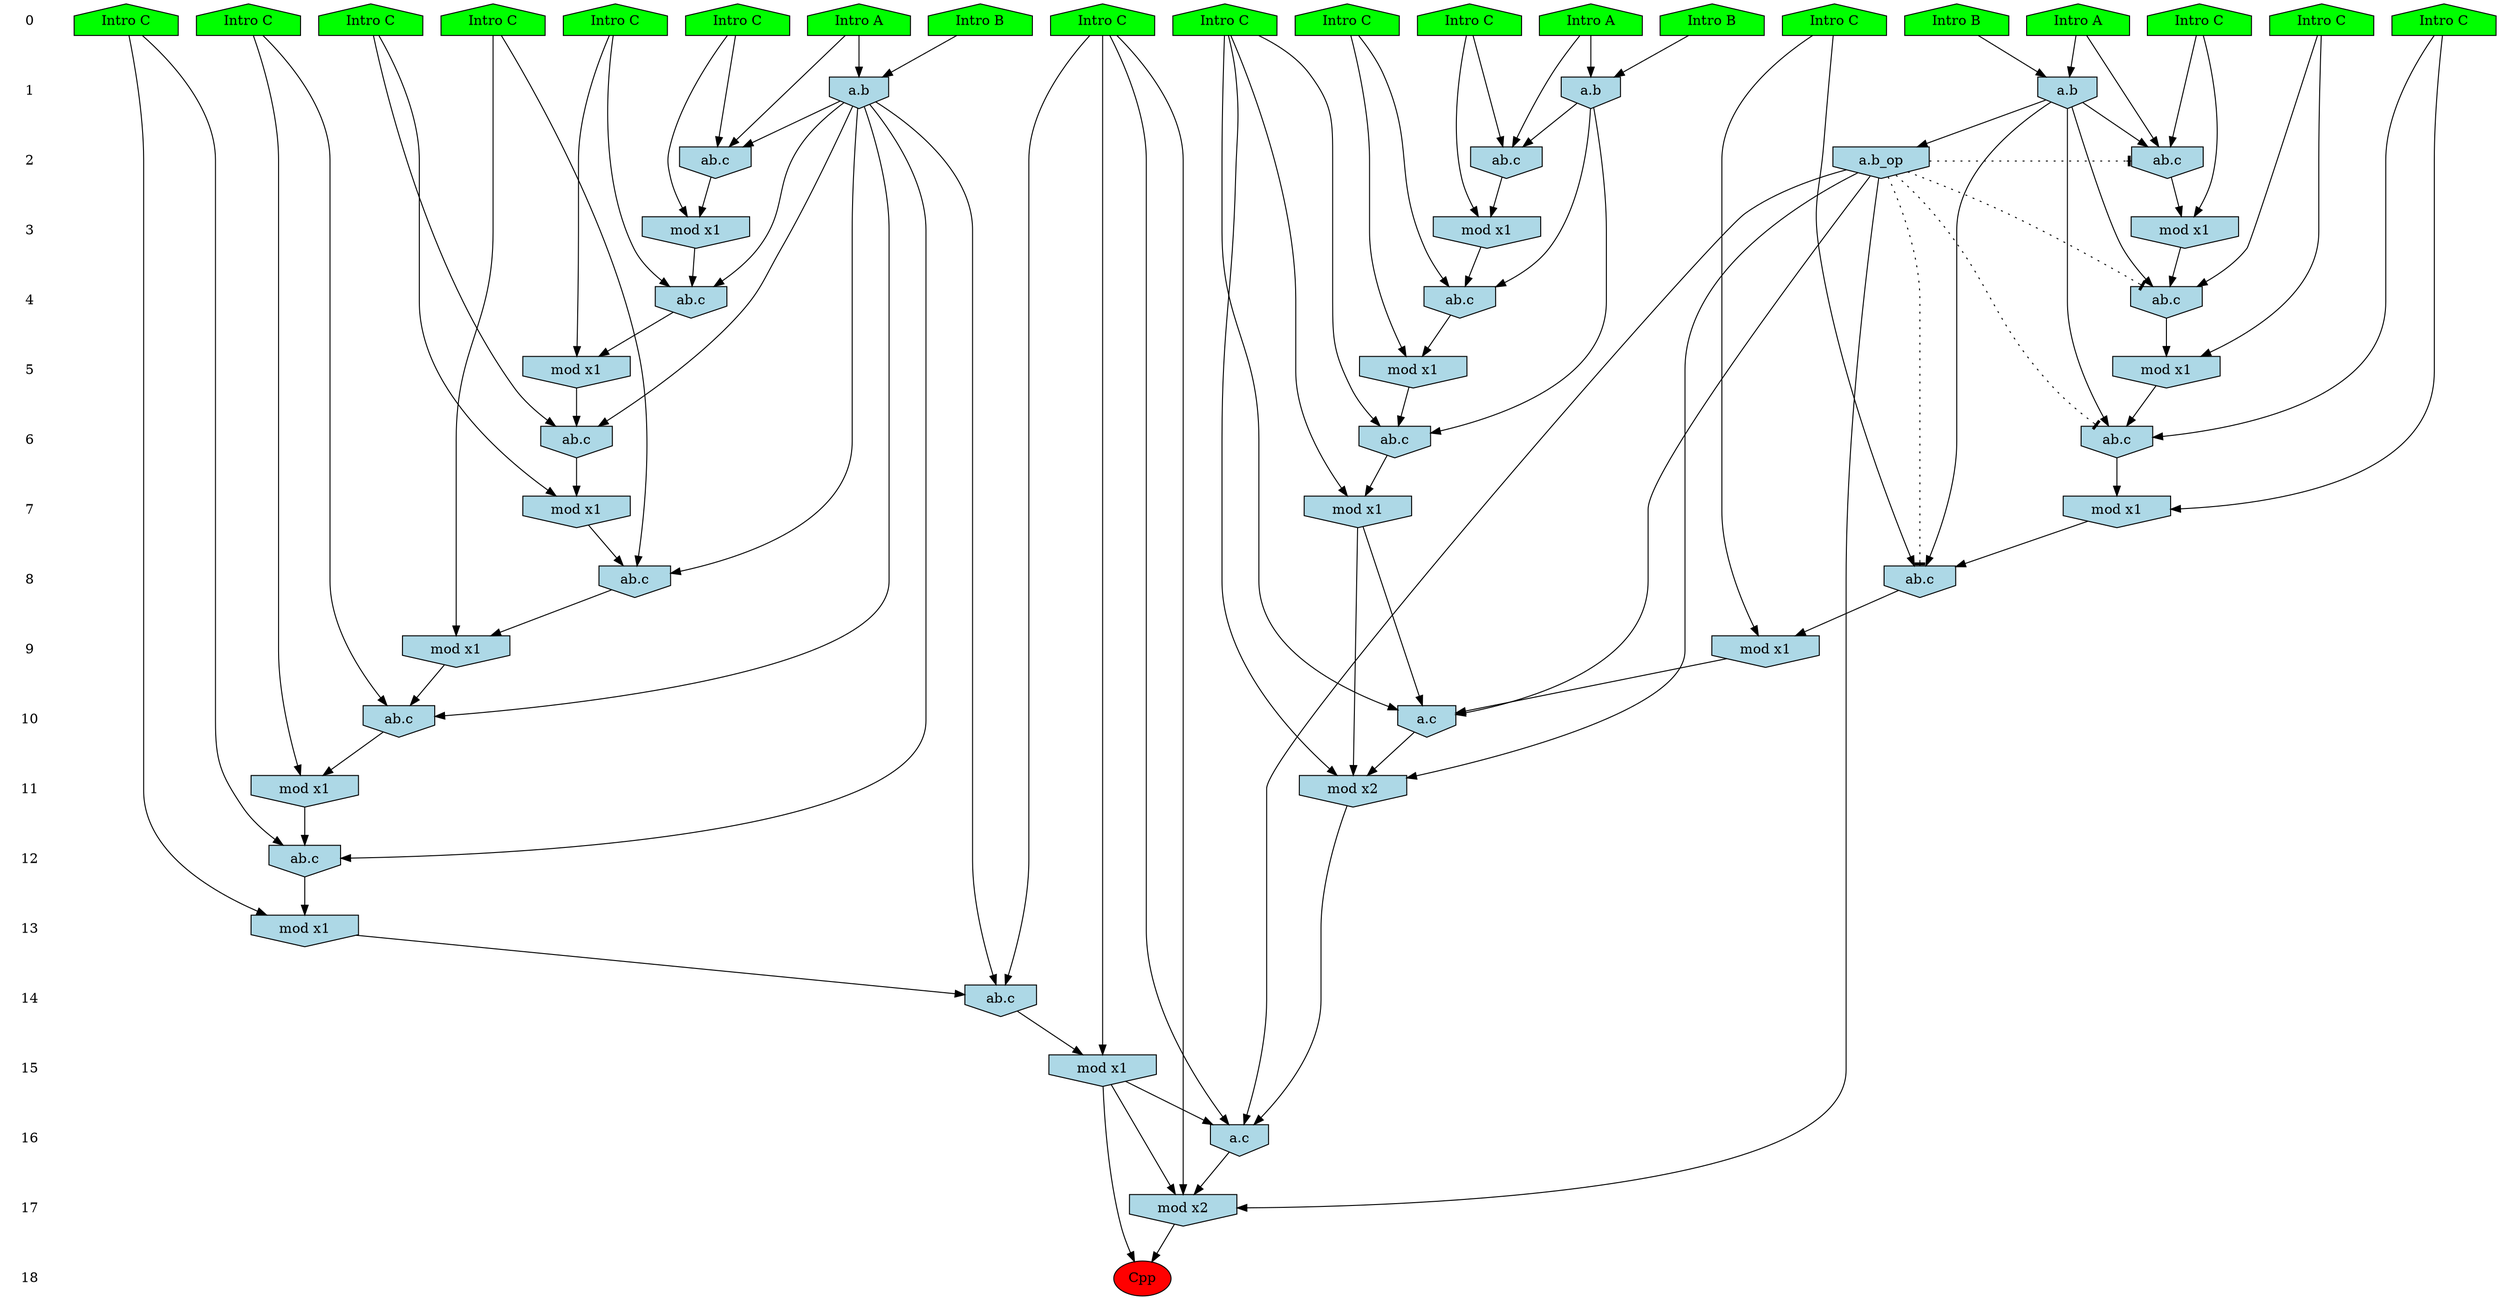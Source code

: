 /* Compression of 1 causal flows obtained in average at 1.953946E+01 t.u */
/* Compressed causal flows were: [3597] */
digraph G{
 ranksep=.5 ; 
{ rank = same ; "0" [shape=plaintext] ; node_1 [label ="Intro A", shape=house, style=filled, fillcolor=green] ;
node_2 [label ="Intro B", shape=house, style=filled, fillcolor=green] ;
node_3 [label ="Intro B", shape=house, style=filled, fillcolor=green] ;
node_4 [label ="Intro A", shape=house, style=filled, fillcolor=green] ;
node_5 [label ="Intro B", shape=house, style=filled, fillcolor=green] ;
node_6 [label ="Intro A", shape=house, style=filled, fillcolor=green] ;
node_7 [label ="Intro C", shape=house, style=filled, fillcolor=green] ;
node_8 [label ="Intro C", shape=house, style=filled, fillcolor=green] ;
node_9 [label ="Intro C", shape=house, style=filled, fillcolor=green] ;
node_10 [label ="Intro C", shape=house, style=filled, fillcolor=green] ;
node_11 [label ="Intro C", shape=house, style=filled, fillcolor=green] ;
node_12 [label ="Intro C", shape=house, style=filled, fillcolor=green] ;
node_13 [label ="Intro C", shape=house, style=filled, fillcolor=green] ;
node_14 [label ="Intro C", shape=house, style=filled, fillcolor=green] ;
node_15 [label ="Intro C", shape=house, style=filled, fillcolor=green] ;
node_16 [label ="Intro C", shape=house, style=filled, fillcolor=green] ;
node_17 [label ="Intro C", shape=house, style=filled, fillcolor=green] ;
node_18 [label ="Intro C", shape=house, style=filled, fillcolor=green] ;
node_19 [label ="Intro C", shape=house, style=filled, fillcolor=green] ;
node_20 [label ="Intro C", shape=house, style=filled, fillcolor=green] ;
}
{ rank = same ; "1" [shape=plaintext] ; node_21 [label="a.b", shape=invhouse, style=filled, fillcolor = lightblue] ;
node_24 [label="a.b", shape=invhouse, style=filled, fillcolor = lightblue] ;
node_32 [label="a.b", shape=invhouse, style=filled, fillcolor = lightblue] ;
}
{ rank = same ; "2" [shape=plaintext] ; node_22 [label="ab.c", shape=invhouse, style=filled, fillcolor = lightblue] ;
node_26 [label="ab.c", shape=invhouse, style=filled, fillcolor = lightblue] ;
node_38 [label="ab.c", shape=invhouse, style=filled, fillcolor = lightblue] ;
node_50 [label="a.b_op", shape=invhouse, style=filled, fillcolor = lightblue] ;
}
{ rank = same ; "3" [shape=plaintext] ; node_23 [label="mod x1", shape=invhouse, style=filled, fillcolor = lightblue] ;
node_27 [label="mod x1", shape=invhouse, style=filled, fillcolor = lightblue] ;
node_39 [label="mod x1", shape=invhouse, style=filled, fillcolor = lightblue] ;
}
{ rank = same ; "4" [shape=plaintext] ; node_25 [label="ab.c", shape=invhouse, style=filled, fillcolor = lightblue] ;
node_33 [label="ab.c", shape=invhouse, style=filled, fillcolor = lightblue] ;
node_40 [label="ab.c", shape=invhouse, style=filled, fillcolor = lightblue] ;
}
{ rank = same ; "5" [shape=plaintext] ; node_28 [label="mod x1", shape=invhouse, style=filled, fillcolor = lightblue] ;
node_34 [label="mod x1", shape=invhouse, style=filled, fillcolor = lightblue] ;
node_41 [label="mod x1", shape=invhouse, style=filled, fillcolor = lightblue] ;
}
{ rank = same ; "6" [shape=plaintext] ; node_29 [label="ab.c", shape=invhouse, style=filled, fillcolor = lightblue] ;
node_35 [label="ab.c", shape=invhouse, style=filled, fillcolor = lightblue] ;
node_42 [label="ab.c", shape=invhouse, style=filled, fillcolor = lightblue] ;
}
{ rank = same ; "7" [shape=plaintext] ; node_30 [label="mod x1", shape=invhouse, style=filled, fillcolor = lightblue] ;
node_37 [label="mod x1", shape=invhouse, style=filled, fillcolor = lightblue] ;
node_45 [label="mod x1", shape=invhouse, style=filled, fillcolor = lightblue] ;
}
{ rank = same ; "8" [shape=plaintext] ; node_31 [label="ab.c", shape=invhouse, style=filled, fillcolor = lightblue] ;
node_46 [label="ab.c", shape=invhouse, style=filled, fillcolor = lightblue] ;
}
{ rank = same ; "9" [shape=plaintext] ; node_36 [label="mod x1", shape=invhouse, style=filled, fillcolor = lightblue] ;
node_51 [label="mod x1", shape=invhouse, style=filled, fillcolor = lightblue] ;
}
{ rank = same ; "10" [shape=plaintext] ; node_43 [label="ab.c", shape=invhouse, style=filled, fillcolor = lightblue] ;
node_53 [label="a.c", shape=invhouse, style=filled, fillcolor = lightblue] ;
}
{ rank = same ; "11" [shape=plaintext] ; node_44 [label="mod x1", shape=invhouse, style=filled, fillcolor = lightblue] ;
node_54 [label="mod x2", shape=invhouse, style=filled, fillcolor = lightblue] ;
}
{ rank = same ; "12" [shape=plaintext] ; node_47 [label="ab.c", shape=invhouse, style=filled, fillcolor = lightblue] ;
}
{ rank = same ; "13" [shape=plaintext] ; node_48 [label="mod x1", shape=invhouse, style=filled, fillcolor = lightblue] ;
}
{ rank = same ; "14" [shape=plaintext] ; node_49 [label="ab.c", shape=invhouse, style=filled, fillcolor = lightblue] ;
}
{ rank = same ; "15" [shape=plaintext] ; node_52 [label="mod x1", shape=invhouse, style=filled, fillcolor = lightblue] ;
}
{ rank = same ; "16" [shape=plaintext] ; node_55 [label="a.c", shape=invhouse, style=filled, fillcolor = lightblue] ;
}
{ rank = same ; "17" [shape=plaintext] ; node_56 [label="mod x2", shape=invhouse, style=filled, fillcolor = lightblue] ;
}
{ rank = same ; "18" [shape=plaintext] ; node_57 [label ="Cpp", style=filled, fillcolor=red] ;
}
"0" -> "1" [style="invis"]; 
"1" -> "2" [style="invis"]; 
"2" -> "3" [style="invis"]; 
"3" -> "4" [style="invis"]; 
"4" -> "5" [style="invis"]; 
"5" -> "6" [style="invis"]; 
"6" -> "7" [style="invis"]; 
"7" -> "8" [style="invis"]; 
"8" -> "9" [style="invis"]; 
"9" -> "10" [style="invis"]; 
"10" -> "11" [style="invis"]; 
"11" -> "12" [style="invis"]; 
"12" -> "13" [style="invis"]; 
"13" -> "14" [style="invis"]; 
"14" -> "15" [style="invis"]; 
"15" -> "16" [style="invis"]; 
"16" -> "17" [style="invis"]; 
"17" -> "18" [style="invis"]; 
node_1 -> node_21
node_3 -> node_21
node_1 -> node_22
node_20 -> node_22
node_21 -> node_22
node_20 -> node_23
node_22 -> node_23
node_2 -> node_24
node_4 -> node_24
node_10 -> node_25
node_21 -> node_25
node_23 -> node_25
node_4 -> node_26
node_15 -> node_26
node_24 -> node_26
node_15 -> node_27
node_26 -> node_27
node_10 -> node_28
node_25 -> node_28
node_8 -> node_29
node_21 -> node_29
node_28 -> node_29
node_8 -> node_30
node_29 -> node_30
node_18 -> node_31
node_21 -> node_31
node_30 -> node_31
node_5 -> node_32
node_6 -> node_32
node_11 -> node_33
node_24 -> node_33
node_27 -> node_33
node_11 -> node_34
node_33 -> node_34
node_13 -> node_35
node_24 -> node_35
node_34 -> node_35
node_18 -> node_36
node_31 -> node_36
node_13 -> node_37
node_35 -> node_37
node_6 -> node_38
node_7 -> node_38
node_32 -> node_38
node_7 -> node_39
node_38 -> node_39
node_17 -> node_40
node_32 -> node_40
node_39 -> node_40
node_17 -> node_41
node_40 -> node_41
node_19 -> node_42
node_32 -> node_42
node_41 -> node_42
node_9 -> node_43
node_21 -> node_43
node_36 -> node_43
node_9 -> node_44
node_43 -> node_44
node_19 -> node_45
node_42 -> node_45
node_14 -> node_46
node_32 -> node_46
node_45 -> node_46
node_12 -> node_47
node_21 -> node_47
node_44 -> node_47
node_12 -> node_48
node_47 -> node_48
node_16 -> node_49
node_21 -> node_49
node_48 -> node_49
node_32 -> node_50
node_14 -> node_51
node_46 -> node_51
node_16 -> node_52
node_49 -> node_52
node_13 -> node_53
node_37 -> node_53
node_50 -> node_53
node_51 -> node_53
node_13 -> node_54
node_37 -> node_54
node_50 -> node_54
node_53 -> node_54
node_16 -> node_55
node_50 -> node_55
node_52 -> node_55
node_54 -> node_55
node_16 -> node_56
node_50 -> node_56
node_52 -> node_56
node_55 -> node_56
node_52 -> node_57
node_56 -> node_57
node_50 -> node_46 [style=dotted, arrowhead = tee] 
node_50 -> node_42 [style=dotted, arrowhead = tee] 
node_50 -> node_40 [style=dotted, arrowhead = tee] 
node_50 -> node_38 [style=dotted, arrowhead = tee] 
}
/*
 Dot generation time: 0.000000
*/